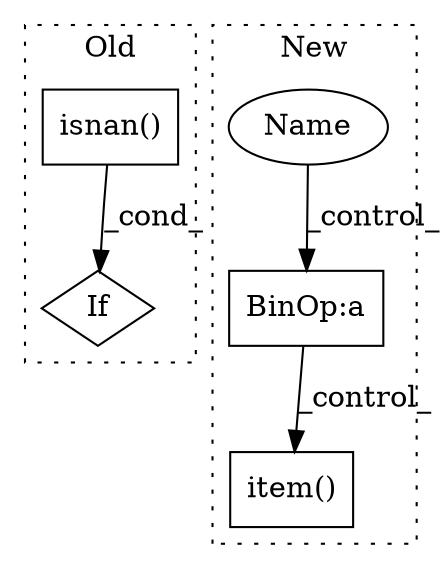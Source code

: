 digraph G {
subgraph cluster0 {
1 [label="isnan()" a="75" s="8158,8183" l="12,1" shape="box"];
3 [label="If" a="96" s="8151" l="3" shape="diamond"];
label = "Old";
style="dotted";
}
subgraph cluster1 {
2 [label="item()" a="75" s="6618" l="30" shape="box"];
4 [label="BinOp:a" a="82" s="6193" l="3" shape="box"];
5 [label="Name" a="87" s="5122" l="5" shape="ellipse"];
label = "New";
style="dotted";
}
1 -> 3 [label="_cond_"];
4 -> 2 [label="_control_"];
5 -> 4 [label="_control_"];
}